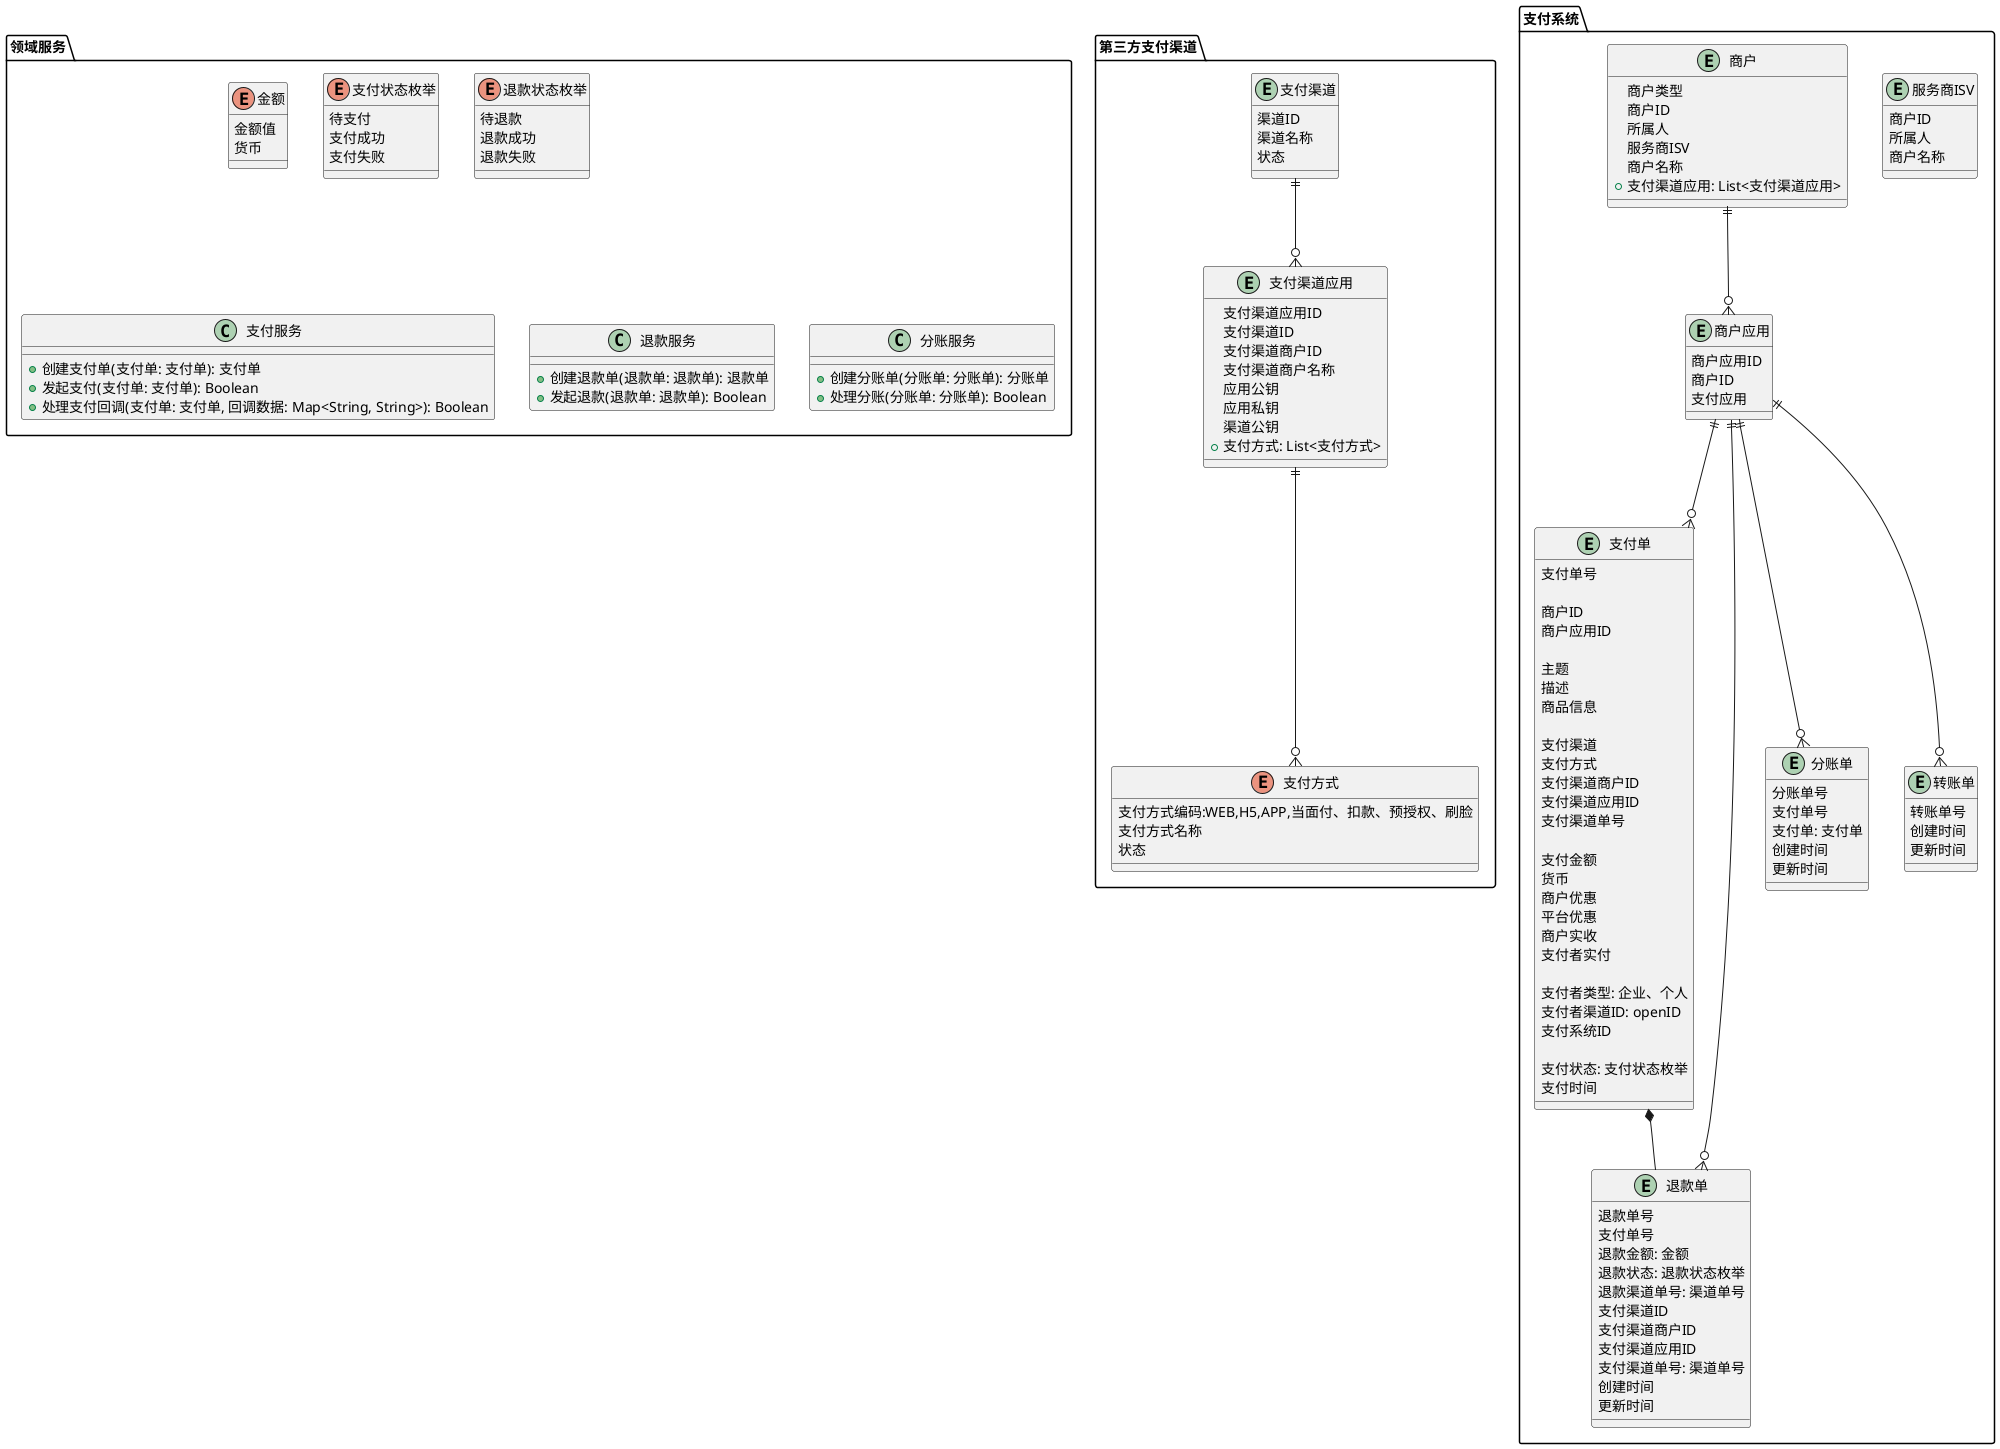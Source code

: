 @startuml
'https://plantuml.com/class-diagram

package 第三方支付渠道{
    enum 支付方式{
        支付方式编码:WEB,H5,APP,当面付、扣款、预授权、刷脸
        支付方式名称
        状态
    }

    entity 支付渠道{
        渠道ID
        渠道名称
        状态
    }


    entity 支付渠道应用{
        支付渠道应用ID
        支付渠道ID
        支付渠道商户ID
        支付渠道商户名称
        应用公钥
        应用私钥
        渠道公钥
        +支付方式: List<支付方式>
    }
}

package 支付系统{
   entity 服务商ISV{
        商户ID
        所属人
        商户名称
    }

    entity 商户{
        商户类型
        商户ID
        所属人
        服务商ISV
        商户名称
        +支付渠道应用: List<支付渠道应用>
    }

    entity 商户应用{
        商户应用ID
        商户ID
        支付应用

    }

    entity 支付单{
        支付单号

        '商户
        商户ID
        商户应用ID

        主题
        描述
        商品信息

        '支付渠道
        支付渠道
        支付方式
        支付渠道商户ID
        支付渠道应用ID
        支付渠道单号

        ' 金额
        支付金额
        货币
        商户优惠
        平台优惠
        商户实收
        支付者实付

        ' 支付者
        支付者类型: 企业、个人
        支付者渠道ID: openID
        支付系统ID

        支付状态: 支付状态枚举
        支付时间

    }

    entity 退款单{
        退款单号
        支付单号
        退款金额: 金额
        退款状态: 退款状态枚举
        退款渠道单号: 渠道单号
        支付渠道ID
        支付渠道商户ID
        支付渠道应用ID
        支付渠道单号: 渠道单号
        创建时间
        更新时间
    }

    entity 分账单{
        分账单号
        支付单号
        支付单: 支付单
        创建时间
        更新时间
    }

    entity 转账单{
        转账单号
        创建时间
        更新时间
    }

    商户应用 ||--o{ 支付单
    商户应用 ||--o{ 转账单
    商户应用 ||--o{ 退款单
    商户应用 ||--o{ 分账单

    支付单 *-- 退款单

    商户 ||--o{ 商户应用

    支付渠道 ||--o{ 支付渠道应用

    支付渠道应用 ||--o{ 支付方式
}

package 领域服务{

    enum 金额 {
        金额值
        货币
    }


    enum 支付状态枚举 {
        待支付
        支付成功
        支付失败
    }

    enum 退款状态枚举 {
        待退款
        退款成功
        退款失败
    }

    class 支付服务 {
        +创建支付单(支付单: 支付单): 支付单
        +发起支付(支付单: 支付单): Boolean
        +处理支付回调(支付单: 支付单, 回调数据: Map<String, String>): Boolean
    }

    class 退款服务 {
        +创建退款单(退款单: 退款单): 退款单
        +发起退款(退款单: 退款单): Boolean
    }

    class 分账服务 {
        +创建分账单(分账单: 分账单): 分账单
        +处理分账(分账单: 分账单): Boolean
    }
}
@enduml
